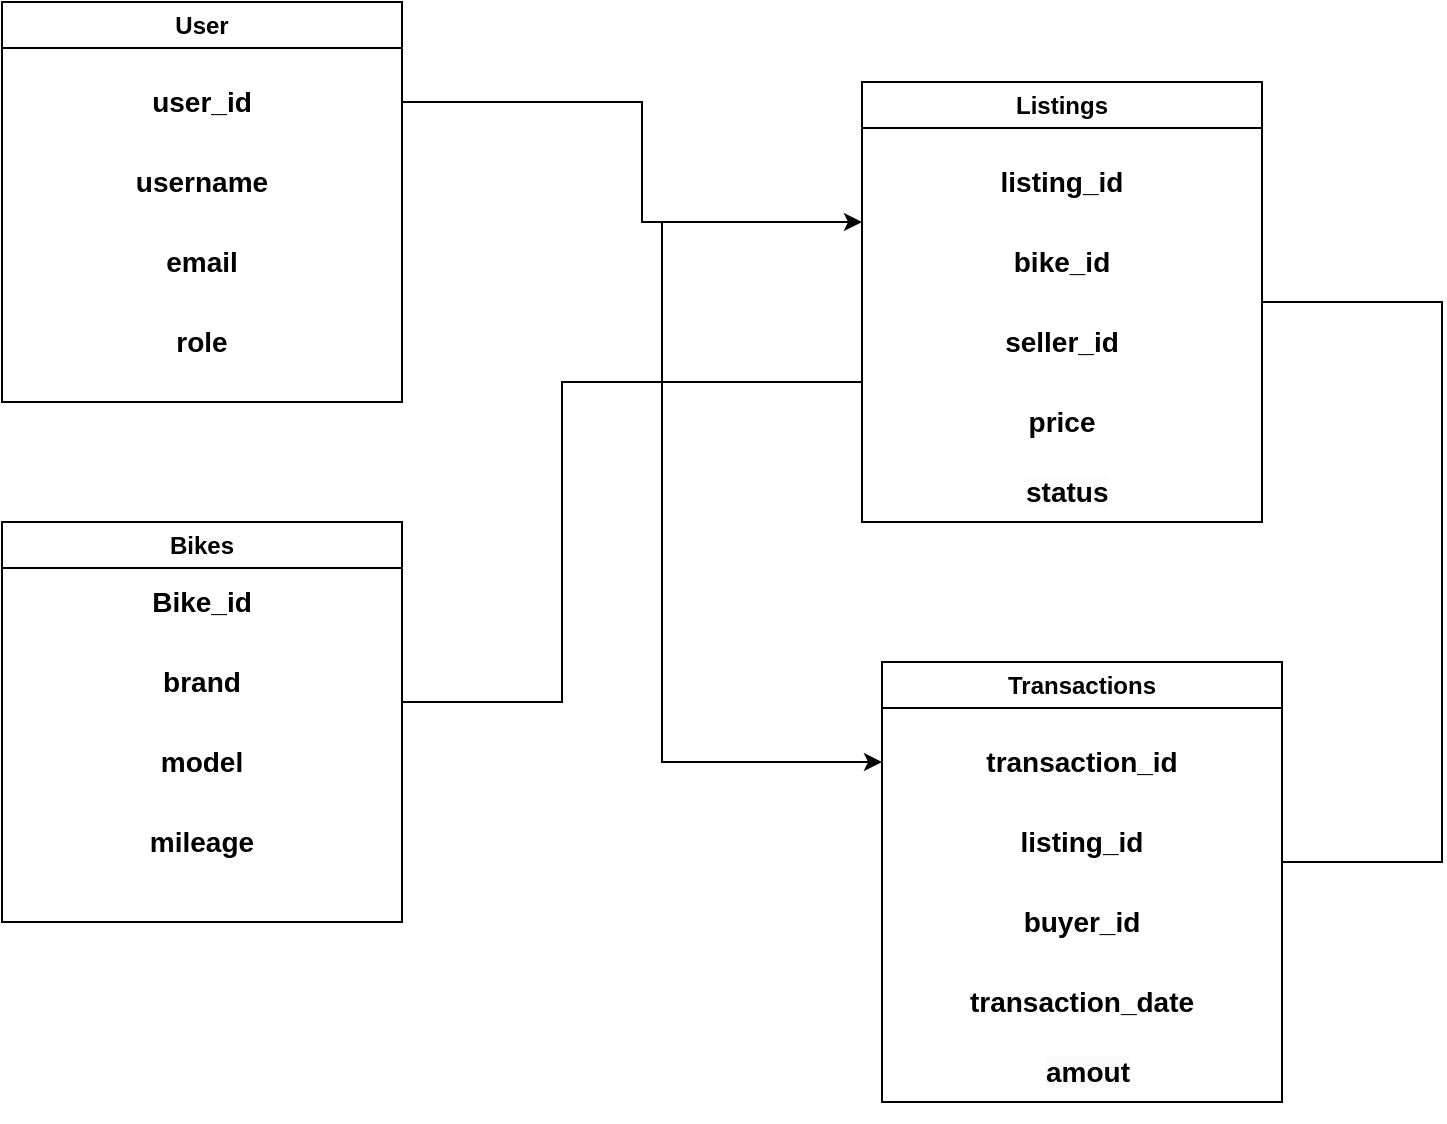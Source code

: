 <mxfile version="26.0.8">
  <diagram name="Page-1" id="sJJkj63z8r_LEbojr3ND">
    <mxGraphModel dx="1483" dy="636" grid="1" gridSize="10" guides="1" tooltips="1" connect="1" arrows="1" fold="1" page="1" pageScale="1" pageWidth="827" pageHeight="1169" math="0" shadow="0">
      <root>
        <mxCell id="0" />
        <mxCell id="1" parent="0" />
        <mxCell id="ykqr6gio5O9PTQXeHabU-37" value="User" style="swimlane;whiteSpace=wrap;html=1;" vertex="1" parent="1">
          <mxGeometry x="40" y="90" width="200" height="200" as="geometry" />
        </mxCell>
        <mxCell id="ykqr6gio5O9PTQXeHabU-39" value="&lt;b&gt;&lt;font style=&quot;font-size: 14px;&quot;&gt;user_id&lt;/font&gt;&lt;/b&gt;" style="text;html=1;align=center;verticalAlign=middle;whiteSpace=wrap;rounded=0;" vertex="1" parent="ykqr6gio5O9PTQXeHabU-37">
          <mxGeometry x="65" y="30" width="70" height="40" as="geometry" />
        </mxCell>
        <mxCell id="ykqr6gio5O9PTQXeHabU-40" value="&lt;font style=&quot;font-size: 14px;&quot;&gt;&lt;b&gt;username&lt;/b&gt;&lt;/font&gt;" style="text;html=1;align=center;verticalAlign=middle;whiteSpace=wrap;rounded=0;" vertex="1" parent="ykqr6gio5O9PTQXeHabU-37">
          <mxGeometry x="65" y="70" width="70" height="40" as="geometry" />
        </mxCell>
        <mxCell id="ykqr6gio5O9PTQXeHabU-41" value="&lt;b&gt;&lt;font style=&quot;font-size: 14px;&quot;&gt;email&lt;/font&gt;&lt;/b&gt;" style="text;html=1;align=center;verticalAlign=middle;whiteSpace=wrap;rounded=0;" vertex="1" parent="ykqr6gio5O9PTQXeHabU-37">
          <mxGeometry x="65" y="110" width="70" height="40" as="geometry" />
        </mxCell>
        <mxCell id="ykqr6gio5O9PTQXeHabU-42" value="&lt;font style=&quot;font-size: 14px;&quot;&gt;&lt;b&gt;role&lt;/b&gt;&lt;/font&gt;" style="text;html=1;align=center;verticalAlign=middle;whiteSpace=wrap;rounded=0;" vertex="1" parent="ykqr6gio5O9PTQXeHabU-37">
          <mxGeometry x="65" y="150" width="70" height="40" as="geometry" />
        </mxCell>
        <mxCell id="ykqr6gio5O9PTQXeHabU-43" value="Bikes" style="swimlane;whiteSpace=wrap;html=1;" vertex="1" parent="1">
          <mxGeometry x="40" y="350" width="200" height="200" as="geometry" />
        </mxCell>
        <mxCell id="ykqr6gio5O9PTQXeHabU-44" value="&lt;font style=&quot;font-size: 14px;&quot;&gt;&lt;b&gt;Bike_id&lt;/b&gt;&lt;/font&gt;" style="text;html=1;align=center;verticalAlign=middle;whiteSpace=wrap;rounded=0;" vertex="1" parent="ykqr6gio5O9PTQXeHabU-43">
          <mxGeometry x="65" y="20" width="70" height="40" as="geometry" />
        </mxCell>
        <mxCell id="ykqr6gio5O9PTQXeHabU-45" value="&lt;font style=&quot;font-size: 14px;&quot;&gt;&lt;b&gt;brand&lt;/b&gt;&lt;/font&gt;" style="text;html=1;align=center;verticalAlign=middle;whiteSpace=wrap;rounded=0;" vertex="1" parent="ykqr6gio5O9PTQXeHabU-43">
          <mxGeometry x="65" y="60" width="70" height="40" as="geometry" />
        </mxCell>
        <mxCell id="ykqr6gio5O9PTQXeHabU-46" value="&lt;font style=&quot;font-size: 14px;&quot;&gt;&lt;b&gt;model&lt;/b&gt;&lt;/font&gt;" style="text;html=1;align=center;verticalAlign=middle;whiteSpace=wrap;rounded=0;" vertex="1" parent="ykqr6gio5O9PTQXeHabU-43">
          <mxGeometry x="65" y="100" width="70" height="40" as="geometry" />
        </mxCell>
        <mxCell id="ykqr6gio5O9PTQXeHabU-47" value="&lt;font style=&quot;font-size: 14px;&quot;&gt;&lt;b&gt;mileage&lt;/b&gt;&lt;/font&gt;" style="text;html=1;align=center;verticalAlign=middle;whiteSpace=wrap;rounded=0;" vertex="1" parent="ykqr6gio5O9PTQXeHabU-43">
          <mxGeometry x="65" y="140" width="70" height="40" as="geometry" />
        </mxCell>
        <mxCell id="ykqr6gio5O9PTQXeHabU-53" value="Listings" style="swimlane;whiteSpace=wrap;html=1;" vertex="1" parent="1">
          <mxGeometry x="470" y="130" width="200" height="220" as="geometry" />
        </mxCell>
        <mxCell id="ykqr6gio5O9PTQXeHabU-54" value="&lt;b&gt;&lt;font style=&quot;font-size: 14px;&quot;&gt;listing_id&lt;/font&gt;&lt;/b&gt;" style="text;html=1;align=center;verticalAlign=middle;whiteSpace=wrap;rounded=0;" vertex="1" parent="ykqr6gio5O9PTQXeHabU-53">
          <mxGeometry x="65" y="30" width="70" height="40" as="geometry" />
        </mxCell>
        <mxCell id="ykqr6gio5O9PTQXeHabU-55" value="&lt;font style=&quot;font-size: 14px;&quot;&gt;&lt;b&gt;bike_id&lt;/b&gt;&lt;/font&gt;" style="text;html=1;align=center;verticalAlign=middle;whiteSpace=wrap;rounded=0;" vertex="1" parent="ykqr6gio5O9PTQXeHabU-53">
          <mxGeometry x="65" y="70" width="70" height="40" as="geometry" />
        </mxCell>
        <mxCell id="ykqr6gio5O9PTQXeHabU-56" value="&lt;b&gt;&lt;font style=&quot;font-size: 14px;&quot;&gt;seller_id&lt;/font&gt;&lt;/b&gt;" style="text;html=1;align=center;verticalAlign=middle;whiteSpace=wrap;rounded=0;" vertex="1" parent="ykqr6gio5O9PTQXeHabU-53">
          <mxGeometry x="65" y="110" width="70" height="40" as="geometry" />
        </mxCell>
        <mxCell id="ykqr6gio5O9PTQXeHabU-57" value="&lt;font style=&quot;font-size: 14px;&quot;&gt;&lt;b&gt;price&lt;/b&gt;&lt;/font&gt;" style="text;html=1;align=center;verticalAlign=middle;whiteSpace=wrap;rounded=0;" vertex="1" parent="ykqr6gio5O9PTQXeHabU-53">
          <mxGeometry x="65" y="150" width="70" height="40" as="geometry" />
        </mxCell>
        <mxCell id="ykqr6gio5O9PTQXeHabU-68" value="&lt;b style=&quot;forced-color-adjust: none; color: rgb(0, 0, 0); font-family: Helvetica; font-size: 14px; font-style: normal; font-variant-ligatures: normal; font-variant-caps: normal; letter-spacing: normal; orphans: 2; text-align: center; text-indent: 0px; text-transform: none; widows: 2; word-spacing: 0px; -webkit-text-stroke-width: 0px; white-space: normal; background-color: rgb(251, 251, 251); text-decoration-thickness: initial; text-decoration-style: initial; text-decoration-color: initial;&quot;&gt;status&lt;/b&gt;" style="text;whiteSpace=wrap;html=1;" vertex="1" parent="ykqr6gio5O9PTQXeHabU-53">
          <mxGeometry x="80" y="190" width="70" height="40" as="geometry" />
        </mxCell>
        <mxCell id="ykqr6gio5O9PTQXeHabU-71" value="Transactions" style="swimlane;whiteSpace=wrap;html=1;" vertex="1" parent="1">
          <mxGeometry x="480" y="420" width="200" height="220" as="geometry" />
        </mxCell>
        <mxCell id="ykqr6gio5O9PTQXeHabU-72" value="&lt;b&gt;&lt;font style=&quot;font-size: 14px;&quot;&gt;transaction_id&lt;/font&gt;&lt;/b&gt;" style="text;html=1;align=center;verticalAlign=middle;whiteSpace=wrap;rounded=0;" vertex="1" parent="ykqr6gio5O9PTQXeHabU-71">
          <mxGeometry x="65" y="30" width="70" height="40" as="geometry" />
        </mxCell>
        <mxCell id="ykqr6gio5O9PTQXeHabU-73" value="&lt;font style=&quot;font-size: 14px;&quot;&gt;&lt;b&gt;listing_id&lt;/b&gt;&lt;/font&gt;" style="text;html=1;align=center;verticalAlign=middle;whiteSpace=wrap;rounded=0;" vertex="1" parent="ykqr6gio5O9PTQXeHabU-71">
          <mxGeometry x="65" y="70" width="70" height="40" as="geometry" />
        </mxCell>
        <mxCell id="ykqr6gio5O9PTQXeHabU-74" value="&lt;b&gt;&lt;font style=&quot;font-size: 14px;&quot;&gt;buyer_id&lt;/font&gt;&lt;/b&gt;" style="text;html=1;align=center;verticalAlign=middle;whiteSpace=wrap;rounded=0;" vertex="1" parent="ykqr6gio5O9PTQXeHabU-71">
          <mxGeometry x="65" y="110" width="70" height="40" as="geometry" />
        </mxCell>
        <mxCell id="ykqr6gio5O9PTQXeHabU-75" value="&lt;font style=&quot;font-size: 14px;&quot;&gt;&lt;b&gt;transaction_date&lt;/b&gt;&lt;/font&gt;" style="text;html=1;align=center;verticalAlign=middle;whiteSpace=wrap;rounded=0;" vertex="1" parent="ykqr6gio5O9PTQXeHabU-71">
          <mxGeometry x="65" y="150" width="70" height="40" as="geometry" />
        </mxCell>
        <mxCell id="ykqr6gio5O9PTQXeHabU-76" value="&lt;b style=&quot;forced-color-adjust: none; color: rgb(0, 0, 0); font-family: Helvetica; font-size: 14px; font-style: normal; font-variant-ligatures: normal; font-variant-caps: normal; letter-spacing: normal; orphans: 2; text-align: center; text-indent: 0px; text-transform: none; widows: 2; word-spacing: 0px; -webkit-text-stroke-width: 0px; white-space: normal; background-color: rgb(251, 251, 251); text-decoration-thickness: initial; text-decoration-style: initial; text-decoration-color: initial;&quot;&gt;amout&lt;/b&gt;" style="text;whiteSpace=wrap;html=1;" vertex="1" parent="ykqr6gio5O9PTQXeHabU-71">
          <mxGeometry x="80" y="190" width="70" height="40" as="geometry" />
        </mxCell>
        <mxCell id="ykqr6gio5O9PTQXeHabU-77" value="" style="endArrow=classic;html=1;rounded=0;exitX=1;exitY=0.25;exitDx=0;exitDy=0;" edge="1" parent="1" source="ykqr6gio5O9PTQXeHabU-37">
          <mxGeometry width="50" height="50" relative="1" as="geometry">
            <mxPoint x="540" y="410" as="sourcePoint" />
            <mxPoint x="470" y="200" as="targetPoint" />
            <Array as="points">
              <mxPoint x="360" y="140" />
              <mxPoint x="360" y="200" />
            </Array>
          </mxGeometry>
        </mxCell>
        <mxCell id="ykqr6gio5O9PTQXeHabU-81" value="" style="endArrow=none;html=1;rounded=0;" edge="1" parent="1">
          <mxGeometry width="50" height="50" relative="1" as="geometry">
            <mxPoint x="240" y="440" as="sourcePoint" />
            <mxPoint x="470" y="280" as="targetPoint" />
            <Array as="points">
              <mxPoint x="320" y="440" />
              <mxPoint x="320" y="280" />
            </Array>
          </mxGeometry>
        </mxCell>
        <mxCell id="ykqr6gio5O9PTQXeHabU-83" value="" style="endArrow=none;html=1;rounded=0;entryX=1;entryY=0.5;entryDx=0;entryDy=0;" edge="1" parent="1" target="ykqr6gio5O9PTQXeHabU-53">
          <mxGeometry width="50" height="50" relative="1" as="geometry">
            <mxPoint x="680" y="520" as="sourcePoint" />
            <mxPoint x="950" y="330" as="targetPoint" />
            <Array as="points">
              <mxPoint x="760" y="520" />
              <mxPoint x="760" y="240" />
            </Array>
          </mxGeometry>
        </mxCell>
        <mxCell id="ykqr6gio5O9PTQXeHabU-84" value="" style="endArrow=classic;html=1;rounded=0;" edge="1" parent="1">
          <mxGeometry width="50" height="50" relative="1" as="geometry">
            <mxPoint x="370" y="200" as="sourcePoint" />
            <mxPoint x="480" y="470" as="targetPoint" />
            <Array as="points">
              <mxPoint x="370" y="410" />
              <mxPoint x="370" y="470" />
            </Array>
          </mxGeometry>
        </mxCell>
      </root>
    </mxGraphModel>
  </diagram>
</mxfile>

